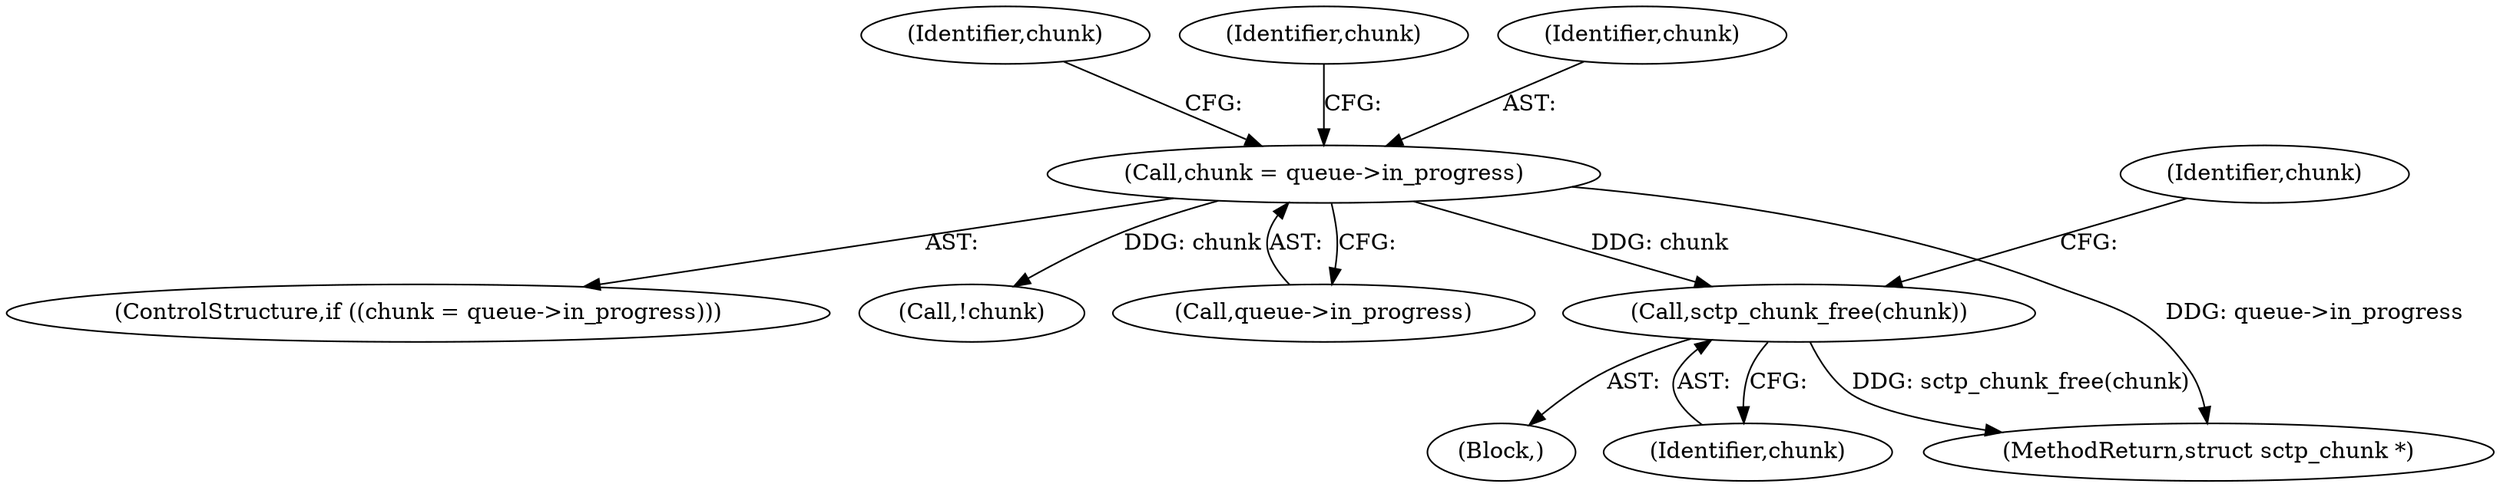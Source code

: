 digraph "0_linux_26b87c7881006311828bb0ab271a551a62dcceb4@API" {
"1000141" [label="(Call,sctp_chunk_free(chunk))"];
"1000122" [label="(Call,chunk = queue->in_progress)"];
"1000122" [label="(Call,chunk = queue->in_progress)"];
"1000131" [label="(Identifier,chunk)"];
"1000174" [label="(Identifier,chunk)"];
"1000340" [label="(MethodReturn,struct sctp_chunk *)"];
"1000121" [label="(ControlStructure,if ((chunk = queue->in_progress)))"];
"1000123" [label="(Identifier,chunk)"];
"1000144" [label="(Identifier,chunk)"];
"1000140" [label="(Block,)"];
"1000141" [label="(Call,sctp_chunk_free(chunk))"];
"1000173" [label="(Call,!chunk)"];
"1000142" [label="(Identifier,chunk)"];
"1000124" [label="(Call,queue->in_progress)"];
"1000141" -> "1000140"  [label="AST: "];
"1000141" -> "1000142"  [label="CFG: "];
"1000142" -> "1000141"  [label="AST: "];
"1000144" -> "1000141"  [label="CFG: "];
"1000141" -> "1000340"  [label="DDG: sctp_chunk_free(chunk)"];
"1000122" -> "1000141"  [label="DDG: chunk"];
"1000122" -> "1000121"  [label="AST: "];
"1000122" -> "1000124"  [label="CFG: "];
"1000123" -> "1000122"  [label="AST: "];
"1000124" -> "1000122"  [label="AST: "];
"1000131" -> "1000122"  [label="CFG: "];
"1000174" -> "1000122"  [label="CFG: "];
"1000122" -> "1000340"  [label="DDG: queue->in_progress"];
"1000122" -> "1000173"  [label="DDG: chunk"];
}
